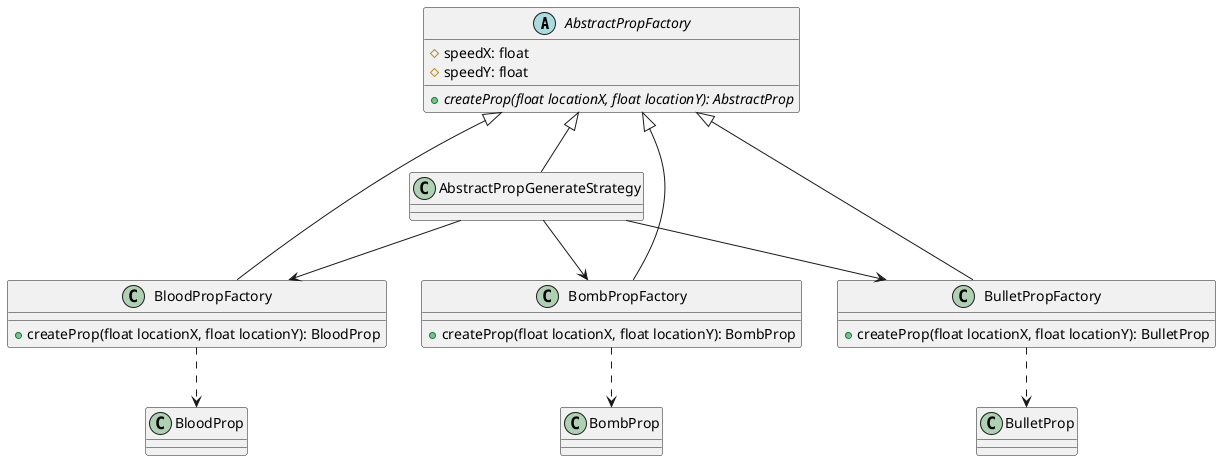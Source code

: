 @startuml

abstract class AbstractPropFactory {
    # speedX: float
    # speedY: float
    + {abstract} createProp(float locationX, float locationY): AbstractProp
}

class BloodPropFactory extends AbstractPropFactory {
    + createProp(float locationX, float locationY): BloodProp
}

class BombPropFactory extends AbstractPropFactory {
    + createProp(float locationX, float locationY): BombProp
}

class BulletPropFactory extends AbstractPropFactory {
    + createProp(float locationX, float locationY): BulletProp
}

BloodPropFactory ..> BloodProp
BombPropFactory ..> BombProp
BulletPropFactory ..> BulletProp

class AbstractPropGenerateStrategy extends AbstractPropFactory {
}

AbstractPropGenerateStrategy --> BloodPropFactory
AbstractPropGenerateStrategy --> BombPropFactory
AbstractPropGenerateStrategy --> BulletPropFactory

@enduml